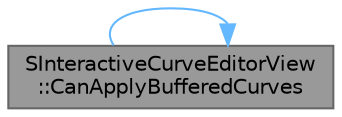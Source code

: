 digraph "SInteractiveCurveEditorView::CanApplyBufferedCurves"
{
 // INTERACTIVE_SVG=YES
 // LATEX_PDF_SIZE
  bgcolor="transparent";
  edge [fontname=Helvetica,fontsize=10,labelfontname=Helvetica,labelfontsize=10];
  node [fontname=Helvetica,fontsize=10,shape=box,height=0.2,width=0.4];
  rankdir="RL";
  Node1 [id="Node000001",label="SInteractiveCurveEditorView\l::CanApplyBufferedCurves",height=0.2,width=0.4,color="gray40", fillcolor="grey60", style="filled", fontcolor="black",tooltip="Check if it's legal to apply any of the buffered curves to our currently selected curves."];
  Node1 -> Node1 [id="edge1_Node000001_Node000001",dir="back",color="steelblue1",style="solid",tooltip=" "];
}
